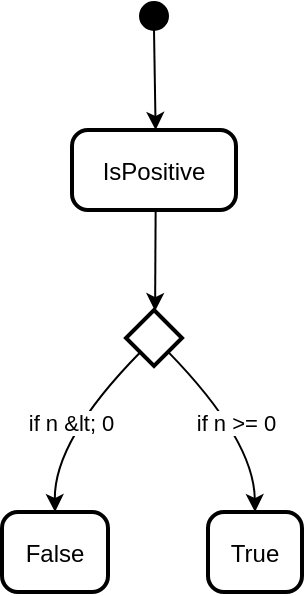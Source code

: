 <mxfile version="28.0.3">
  <diagram name="Página-1" id="Z21YnHxkV3jntRwH6kQa">
    <mxGraphModel>
      <root>
        <mxCell id="0" />
        <mxCell id="1" parent="0" />
        <mxCell id="2" value="" style="rhombus;strokeWidth=2;whiteSpace=wrap;" vertex="1" parent="1">
          <mxGeometry x="81" y="162" width="28" height="28" as="geometry" />
        </mxCell>
        <mxCell id="3" value="" style="ellipse;fillColor=strokeColor;" vertex="1" parent="1">
          <mxGeometry x="88" y="8" width="14" height="14" as="geometry" />
        </mxCell>
        <mxCell id="4" value="IsPositive" style="rounded=1;arcSize=20;strokeWidth=2" vertex="1" parent="1">
          <mxGeometry x="54" y="72" width="82" height="40" as="geometry" />
        </mxCell>
        <mxCell id="5" value="False" style="rounded=1;arcSize=20;strokeWidth=2" vertex="1" parent="1">
          <mxGeometry x="19" y="263" width="53" height="40" as="geometry" />
        </mxCell>
        <mxCell id="6" value="True" style="rounded=1;arcSize=20;strokeWidth=2" vertex="1" parent="1">
          <mxGeometry x="122" y="263" width="47" height="40" as="geometry" />
        </mxCell>
        <mxCell id="7" value="" style="curved=1;startArrow=none;;exitX=0.53;exitY=1;entryX=0.51;entryY=0;" edge="1" parent="1" source="3" target="4">
          <mxGeometry relative="1" as="geometry">
            <Array as="points" />
          </mxGeometry>
        </mxCell>
        <mxCell id="8" value="" style="curved=1;startArrow=none;;exitX=0.51;exitY=1;entryX=0.52;entryY=0;" edge="1" parent="1" source="4" target="2">
          <mxGeometry relative="1" as="geometry">
            <Array as="points" />
          </mxGeometry>
        </mxCell>
        <mxCell id="9" value="if n &amp;lt; 0" style="curved=1;startArrow=none;;exitX=0.02;exitY=1;entryX=0.5;entryY=0;" edge="1" parent="1" source="2" target="5">
          <mxGeometry relative="1" as="geometry">
            <Array as="points">
              <mxPoint x="45" y="227" />
            </Array>
          </mxGeometry>
        </mxCell>
        <mxCell id="10" value="if n &gt;= 0" style="curved=1;startArrow=none;;exitX=1.01;exitY=1;entryX=0.5;entryY=0;" edge="1" parent="1" source="2" target="6">
          <mxGeometry relative="1" as="geometry">
            <Array as="points">
              <mxPoint x="145" y="227" />
            </Array>
          </mxGeometry>
        </mxCell>
      </root>
    </mxGraphModel>
  </diagram>
</mxfile>
